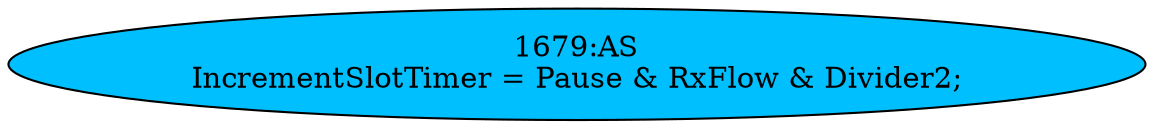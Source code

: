 strict digraph "" {
	node [label="\N"];
	"1679:AS"	 [ast="<pyverilog.vparser.ast.Assign object at 0x7f37fb66f990>",
		def_var="['IncrementSlotTimer']",
		fillcolor=deepskyblue,
		label="1679:AS
IncrementSlotTimer = Pause & RxFlow & Divider2;",
		statements="[]",
		style=filled,
		typ=Assign,
		use_var="['Pause', 'RxFlow', 'Divider2']"];
}
